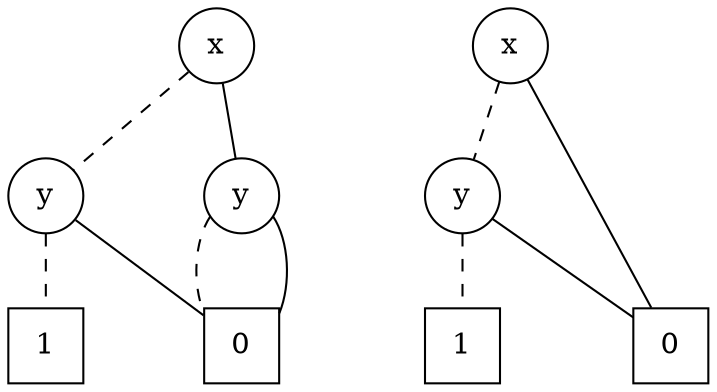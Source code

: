graph {
  nodesep=0.8;
  ranksep=0.5;
  node[shape=circle];
  
  0 [label="x"];
  1 [label="y"];
  2 [label="y"];
  
  0 -- 1 [style="dashed"];
  0 -- 2 [style="solid"];
  
  node[shape=square];
  
  3 [label="1"];
  4 [label="0"];
  
  1 -- 3 [style="dashed"];
  1 -- 4 [style="solid"];
  
  2 -- 4 [style="dashed"];
  2 -- 4 [style="solid"];
  
  
  node[shape=circle];
  5 [label="x"];
  6 [label="y"];
  
  node[shape=square];
  
  7 [label="1"];
  8 [label="0"];
  
  5 -- 6 [style="dashed"];
  5 -- 8 [style="solid"];
  
  6 -- 7 [style="dashed"];
  6 -- 8 [style="solid"];
}